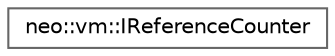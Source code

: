 digraph "Graphical Class Hierarchy"
{
 // LATEX_PDF_SIZE
  bgcolor="transparent";
  edge [fontname=Helvetica,fontsize=10,labelfontname=Helvetica,labelfontsize=10];
  node [fontname=Helvetica,fontsize=10,shape=box,height=0.2,width=0.4];
  rankdir="LR";
  Node0 [id="Node000000",label="neo::vm::IReferenceCounter",height=0.2,width=0.4,color="grey40", fillcolor="white", style="filled",URL="$classneo_1_1vm_1_1_i_reference_counter.html",tooltip="Interface for reference counting in the VM."];
}
